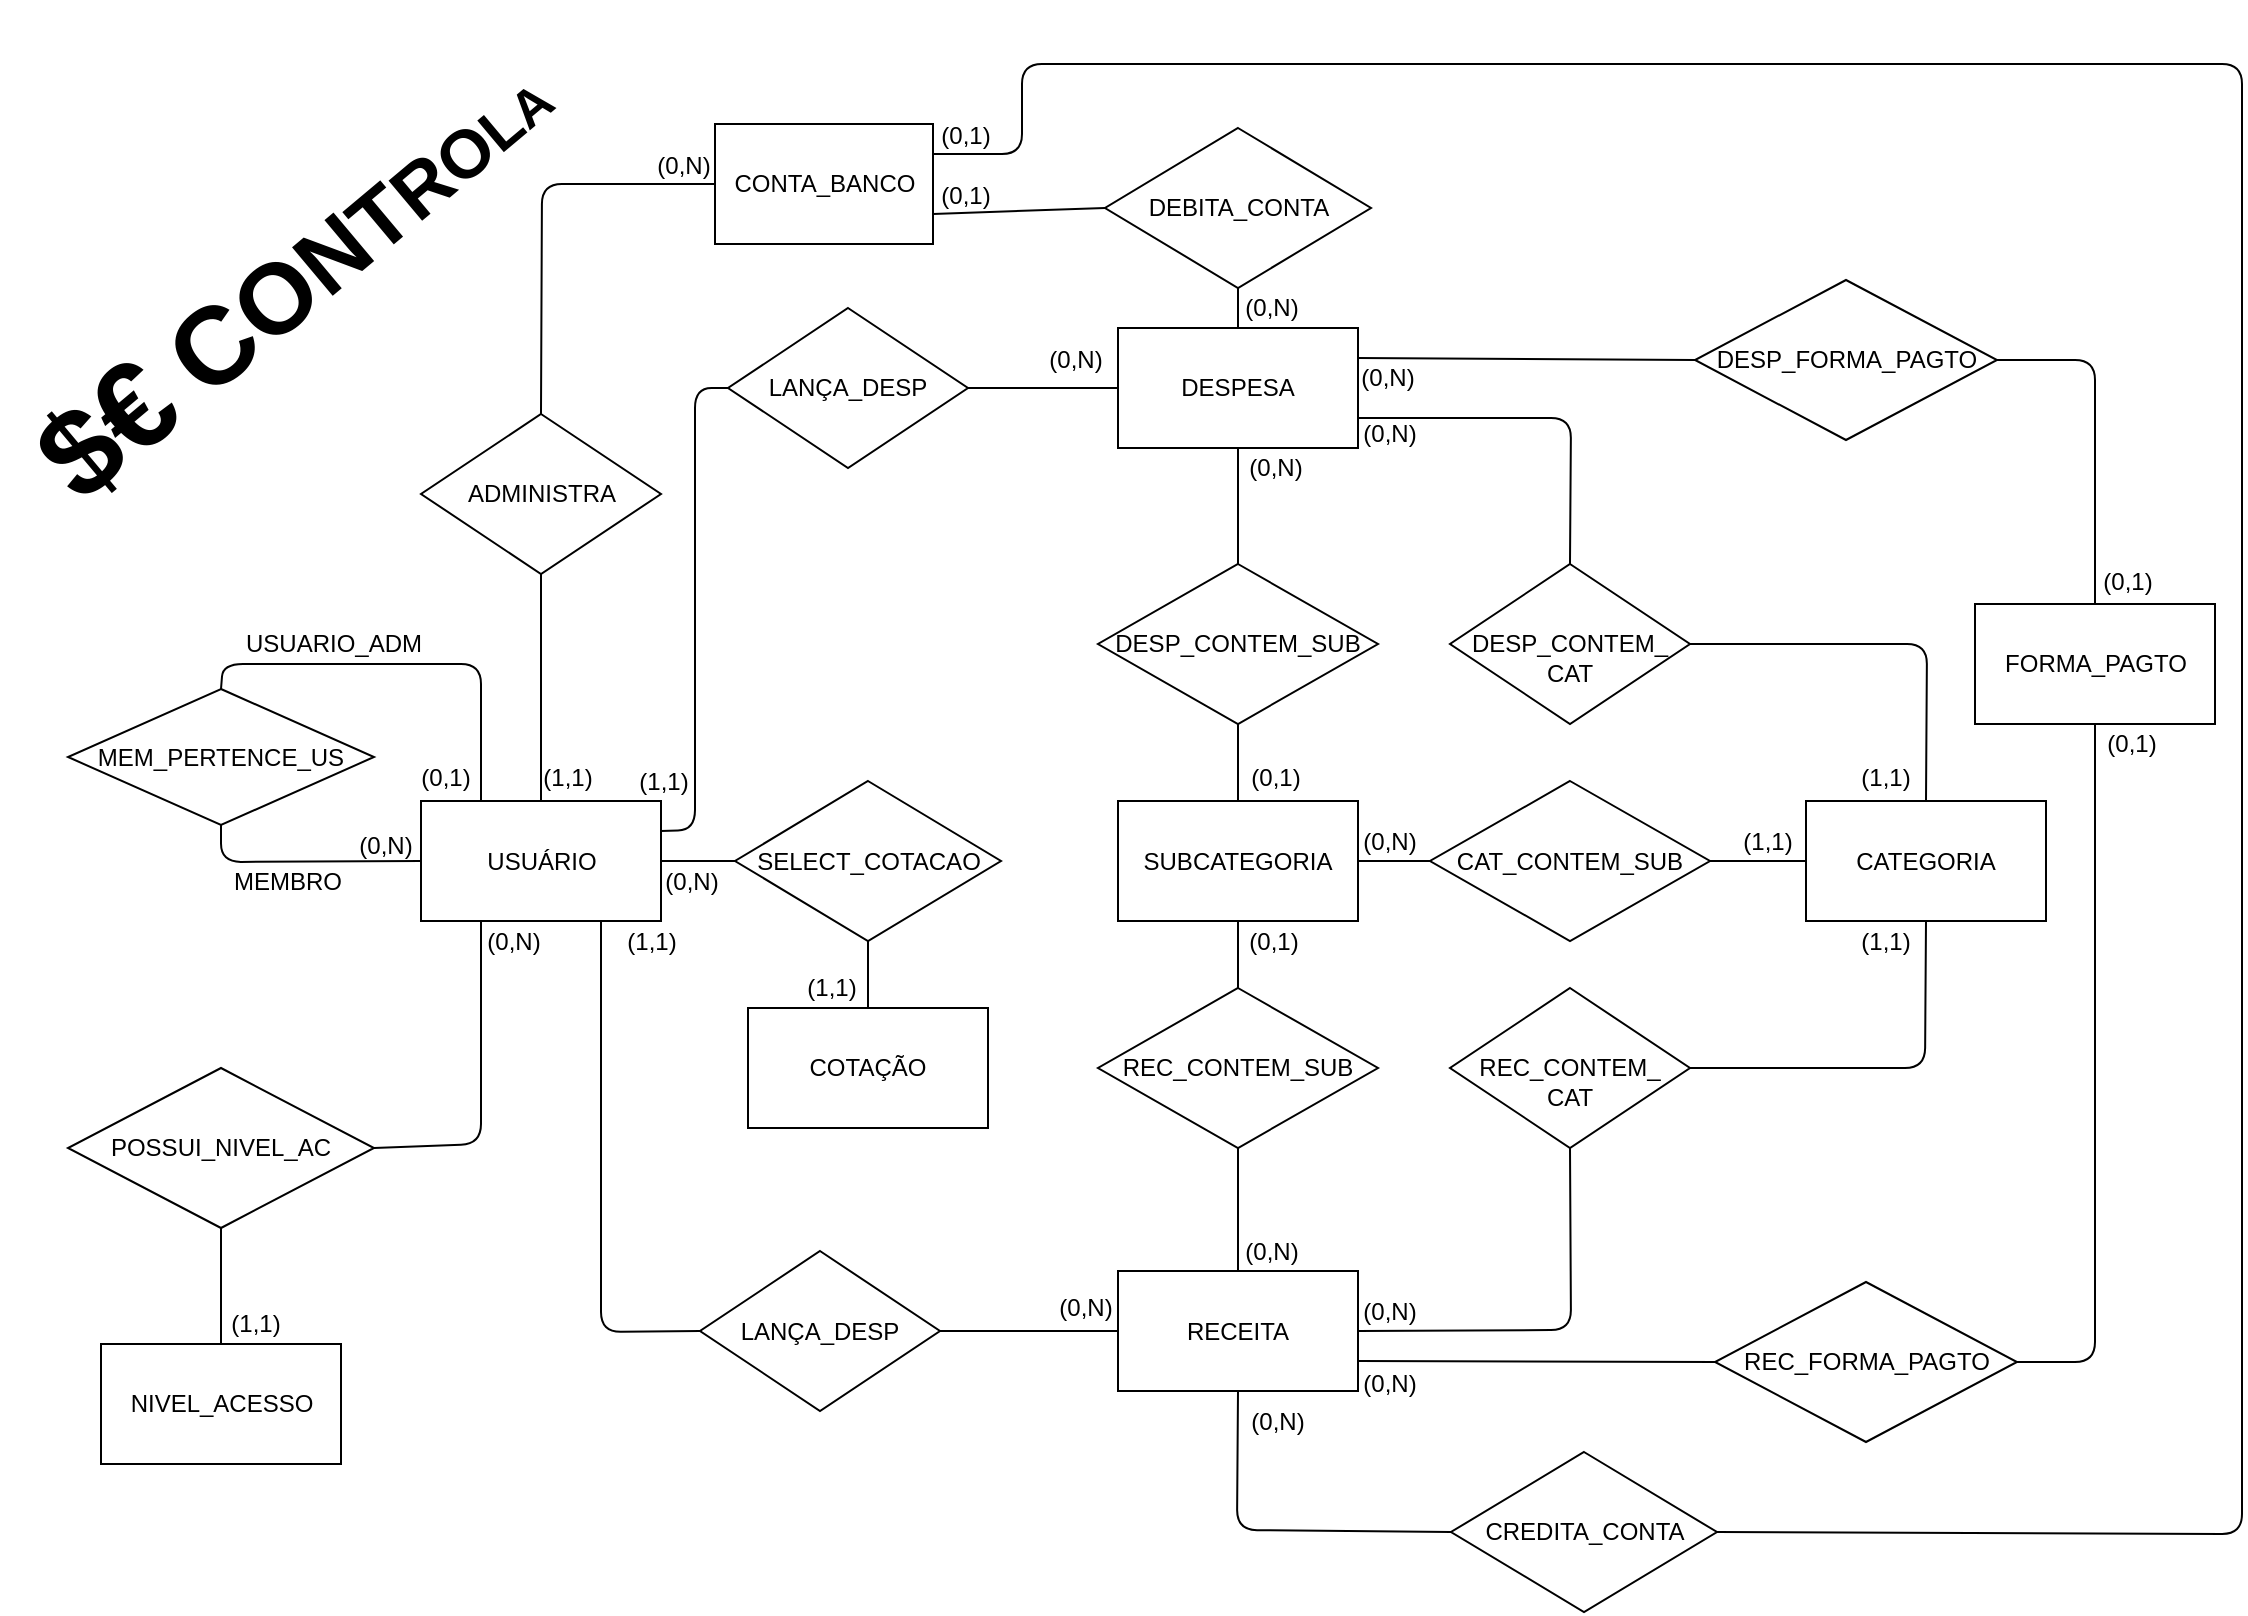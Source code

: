 <mxfile version="10.6.3" type="device"><diagram id="tousn6SjiGFlPCL9tkzz" name="Page-1"><mxGraphModel dx="2100" dy="1088" grid="1" gridSize="10" guides="1" tooltips="1" connect="1" arrows="1" fold="1" page="1" pageScale="1" pageWidth="1169" pageHeight="827" math="0" shadow="0"><root><mxCell id="0"/><mxCell id="1" parent="0"/><mxCell id="MmMLsfaBCg3OpJFRKgYK-1" value="USUÁRIO&lt;br&gt;" style="rounded=0;whiteSpace=wrap;html=1;" parent="1" vertex="1"><mxGeometry x="209.5" y="410.5" width="120" height="60" as="geometry"/></mxCell><mxCell id="MmMLsfaBCg3OpJFRKgYK-2" value="SUBCATEGORIA&lt;br&gt;" style="rounded=0;whiteSpace=wrap;html=1;" parent="1" vertex="1"><mxGeometry x="558" y="410.5" width="120" height="60" as="geometry"/></mxCell><mxCell id="MmMLsfaBCg3OpJFRKgYK-3" value="CATEGORIA&lt;br&gt;" style="rounded=0;whiteSpace=wrap;html=1;" parent="1" vertex="1"><mxGeometry x="902" y="410.5" width="120" height="60" as="geometry"/></mxCell><mxCell id="MmMLsfaBCg3OpJFRKgYK-5" value="DESPESA&lt;br&gt;" style="rounded=0;whiteSpace=wrap;html=1;" parent="1" vertex="1"><mxGeometry x="558" y="174" width="120" height="60" as="geometry"/></mxCell><mxCell id="MmMLsfaBCg3OpJFRKgYK-7" value="CAT_CONTEM_SUB" style="rhombus;whiteSpace=wrap;html=1;" parent="1" vertex="1"><mxGeometry x="714" y="400.5" width="140" height="80" as="geometry"/></mxCell><mxCell id="MmMLsfaBCg3OpJFRKgYK-9" value="&lt;br&gt;DESP_CONTEM_ CAT" style="rhombus;whiteSpace=wrap;html=1;" parent="1" vertex="1"><mxGeometry x="724" y="292" width="120" height="80" as="geometry"/></mxCell><mxCell id="MmMLsfaBCg3OpJFRKgYK-11" value="LANÇA_DESP" style="rhombus;whiteSpace=wrap;html=1;" parent="1" vertex="1"><mxGeometry x="363" y="164" width="120" height="80" as="geometry"/></mxCell><mxCell id="MmMLsfaBCg3OpJFRKgYK-15" value="RECEITA" style="rounded=0;whiteSpace=wrap;html=1;" parent="1" vertex="1"><mxGeometry x="558" y="645.5" width="120" height="60" as="geometry"/></mxCell><mxCell id="MmMLsfaBCg3OpJFRKgYK-17" value="&lt;br&gt;REC_CONTEM_&lt;br&gt;CAT&lt;br&gt;" style="rhombus;whiteSpace=wrap;html=1;" parent="1" vertex="1"><mxGeometry x="724" y="504" width="120" height="80" as="geometry"/></mxCell><mxCell id="MmMLsfaBCg3OpJFRKgYK-18" value="LANÇA_DESP" style="rhombus;whiteSpace=wrap;html=1;" parent="1" vertex="1"><mxGeometry x="349" y="635.5" width="120" height="80" as="geometry"/></mxCell><mxCell id="MmMLsfaBCg3OpJFRKgYK-23" value="" style="endArrow=none;html=1;entryX=0;entryY=0.5;entryDx=0;entryDy=0;exitX=1;exitY=0.25;exitDx=0;exitDy=0;" parent="1" source="MmMLsfaBCg3OpJFRKgYK-1" target="MmMLsfaBCg3OpJFRKgYK-11" edge="1"><mxGeometry width="50" height="50" relative="1" as="geometry"><mxPoint x="419.5" y="420.5" as="sourcePoint"/><mxPoint x="469.5" y="370.5" as="targetPoint"/><Array as="points"><mxPoint x="346.5" y="425"/><mxPoint x="346.5" y="204"/></Array></mxGeometry></mxCell><mxCell id="MmMLsfaBCg3OpJFRKgYK-25" value="" style="endArrow=none;html=1;entryX=0;entryY=0.5;entryDx=0;entryDy=0;exitX=0.75;exitY=1;exitDx=0;exitDy=0;" parent="1" source="MmMLsfaBCg3OpJFRKgYK-1" target="MmMLsfaBCg3OpJFRKgYK-18" edge="1"><mxGeometry width="50" height="50" relative="1" as="geometry"><mxPoint x="279.5" y="420.5" as="sourcePoint"/><mxPoint x="419.5" y="270.5" as="targetPoint"/><Array as="points"><mxPoint x="299.5" y="676"/></Array></mxGeometry></mxCell><mxCell id="MmMLsfaBCg3OpJFRKgYK-27" value="" style="endArrow=none;html=1;strokeColor=#000000;entryX=0;entryY=0.5;entryDx=0;entryDy=0;exitX=1;exitY=0.5;exitDx=0;exitDy=0;" parent="1" source="MmMLsfaBCg3OpJFRKgYK-11" target="MmMLsfaBCg3OpJFRKgYK-5" edge="1"><mxGeometry width="50" height="50" relative="1" as="geometry"><mxPoint x="533.5" y="324" as="sourcePoint"/><mxPoint x="583.5" y="274" as="targetPoint"/></mxGeometry></mxCell><mxCell id="MmMLsfaBCg3OpJFRKgYK-28" value="" style="endArrow=none;html=1;strokeColor=#000000;exitX=0.5;exitY=0;exitDx=0;exitDy=0;entryX=1;entryY=0.75;entryDx=0;entryDy=0;" parent="1" source="MmMLsfaBCg3OpJFRKgYK-9" target="MmMLsfaBCg3OpJFRKgYK-5" edge="1"><mxGeometry width="50" height="50" relative="1" as="geometry"><mxPoint x="543.5" y="334" as="sourcePoint"/><mxPoint x="678.5" y="204" as="targetPoint"/><Array as="points"><mxPoint x="784.5" y="219"/></Array></mxGeometry></mxCell><mxCell id="MmMLsfaBCg3OpJFRKgYK-31" value="" style="endArrow=none;html=1;strokeColor=#000000;entryX=1;entryY=0.5;entryDx=0;entryDy=0;exitX=0.5;exitY=0;exitDx=0;exitDy=0;" parent="1" source="MmMLsfaBCg3OpJFRKgYK-3" target="MmMLsfaBCg3OpJFRKgYK-9" edge="1"><mxGeometry width="50" height="50" relative="1" as="geometry"><mxPoint x="499.5" y="420.5" as="sourcePoint"/><mxPoint x="549.5" y="370.5" as="targetPoint"/><Array as="points"><mxPoint x="962.5" y="332"/></Array></mxGeometry></mxCell><mxCell id="MmMLsfaBCg3OpJFRKgYK-34" value="" style="endArrow=none;html=1;strokeColor=#000000;exitX=1;exitY=0.5;exitDx=0;exitDy=0;entryX=0;entryY=0.5;entryDx=0;entryDy=0;" parent="1" source="MmMLsfaBCg3OpJFRKgYK-7" target="MmMLsfaBCg3OpJFRKgYK-3" edge="1"><mxGeometry width="50" height="50" relative="1" as="geometry"><mxPoint x="566" y="450.5" as="sourcePoint"/><mxPoint x="875" y="429" as="targetPoint"/></mxGeometry></mxCell><mxCell id="MmMLsfaBCg3OpJFRKgYK-35" value="" style="endArrow=none;html=1;strokeColor=#000000;exitX=1;exitY=0.5;exitDx=0;exitDy=0;entryX=0.5;entryY=1;entryDx=0;entryDy=0;" parent="1" source="MmMLsfaBCg3OpJFRKgYK-17" target="MmMLsfaBCg3OpJFRKgYK-3" edge="1"><mxGeometry width="50" height="50" relative="1" as="geometry"><mxPoint x="539.5" y="460.5" as="sourcePoint"/><mxPoint x="849.5" y="560.5" as="targetPoint"/><Array as="points"><mxPoint x="961.5" y="544"/></Array></mxGeometry></mxCell><mxCell id="MmMLsfaBCg3OpJFRKgYK-36" value="" style="endArrow=none;html=1;strokeColor=#000000;entryX=0.5;entryY=1;entryDx=0;entryDy=0;exitX=1;exitY=0.5;exitDx=0;exitDy=0;" parent="1" source="MmMLsfaBCg3OpJFRKgYK-15" target="MmMLsfaBCg3OpJFRKgYK-17" edge="1"><mxGeometry width="50" height="50" relative="1" as="geometry"><mxPoint x="719.5" y="615.5" as="sourcePoint"/><mxPoint x="659.5" y="455.5" as="targetPoint"/><Array as="points"><mxPoint x="784.5" y="675"/></Array></mxGeometry></mxCell><mxCell id="MmMLsfaBCg3OpJFRKgYK-37" value="" style="endArrow=none;html=1;strokeColor=#000000;entryX=1;entryY=0.5;entryDx=0;entryDy=0;" parent="1" source="MmMLsfaBCg3OpJFRKgYK-15" target="MmMLsfaBCg3OpJFRKgYK-18" edge="1"><mxGeometry width="50" height="50" relative="1" as="geometry"><mxPoint x="619.5" y="515.5" as="sourcePoint"/><mxPoint x="669.5" y="465.5" as="targetPoint"/></mxGeometry></mxCell><mxCell id="MmMLsfaBCg3OpJFRKgYK-39" value="" style="endArrow=none;html=1;strokeColor=#000000;entryX=0;entryY=0.5;entryDx=0;entryDy=0;exitX=1;exitY=0.5;exitDx=0;exitDy=0;" parent="1" source="MmMLsfaBCg3OpJFRKgYK-2" target="MmMLsfaBCg3OpJFRKgYK-7" edge="1"><mxGeometry width="50" height="50" relative="1" as="geometry"><mxPoint x="580" y="462.5" as="sourcePoint"/><mxPoint x="630" y="412.5" as="targetPoint"/></mxGeometry></mxCell><mxCell id="MmMLsfaBCg3OpJFRKgYK-41" value="(0,N)" style="text;html=1;strokeColor=none;fillColor=none;align=center;verticalAlign=middle;whiteSpace=wrap;rounded=0;" parent="1" vertex="1"><mxGeometry x="674" y="655.5" width="40" height="20" as="geometry"/></mxCell><mxCell id="MmMLsfaBCg3OpJFRKgYK-42" value="(0,N)" style="text;html=1;strokeColor=none;fillColor=none;align=center;verticalAlign=middle;whiteSpace=wrap;rounded=0;" parent="1" vertex="1"><mxGeometry x="674" y="217" width="40" height="20" as="geometry"/></mxCell><mxCell id="MmMLsfaBCg3OpJFRKgYK-43" value="(1,1)" style="text;html=1;strokeColor=none;fillColor=none;align=center;verticalAlign=middle;whiteSpace=wrap;rounded=0;" parent="1" vertex="1"><mxGeometry x="922" y="388.5" width="40" height="20" as="geometry"/></mxCell><mxCell id="MmMLsfaBCg3OpJFRKgYK-44" value="(1,1)" style="text;html=1;strokeColor=none;fillColor=none;align=center;verticalAlign=middle;whiteSpace=wrap;rounded=0;" parent="1" vertex="1"><mxGeometry x="310.5" y="390.5" width="40" height="20" as="geometry"/></mxCell><mxCell id="MmMLsfaBCg3OpJFRKgYK-45" value="(0,N)" style="text;html=1;strokeColor=none;fillColor=none;align=center;verticalAlign=middle;whiteSpace=wrap;rounded=0;" parent="1" vertex="1"><mxGeometry x="516.5" y="180" width="40" height="20" as="geometry"/></mxCell><mxCell id="MmMLsfaBCg3OpJFRKgYK-46" value="(1,1)" style="text;html=1;strokeColor=none;fillColor=none;align=center;verticalAlign=middle;whiteSpace=wrap;rounded=0;" parent="1" vertex="1"><mxGeometry x="305" y="470.5" width="40" height="20" as="geometry"/></mxCell><mxCell id="MmMLsfaBCg3OpJFRKgYK-47" value="(0,N)" style="text;html=1;strokeColor=none;fillColor=none;align=center;verticalAlign=middle;whiteSpace=wrap;rounded=0;" parent="1" vertex="1"><mxGeometry x="521.5" y="653.5" width="40" height="20" as="geometry"/></mxCell><mxCell id="MmMLsfaBCg3OpJFRKgYK-49" value="(1,1)" style="text;html=1;strokeColor=none;fillColor=none;align=center;verticalAlign=middle;whiteSpace=wrap;rounded=0;" parent="1" vertex="1"><mxGeometry x="922" y="470.5" width="40" height="20" as="geometry"/></mxCell><mxCell id="5l_wIUQNHZzpNoCUBUFg-10" value="DESP_CONTEM_SUB" style="rhombus;whiteSpace=wrap;html=1;" parent="1" vertex="1"><mxGeometry x="548" y="292" width="140" height="80" as="geometry"/></mxCell><mxCell id="5l_wIUQNHZzpNoCUBUFg-11" value="REC_CONTEM_SUB" style="rhombus;whiteSpace=wrap;html=1;" parent="1" vertex="1"><mxGeometry x="548" y="504" width="140" height="80" as="geometry"/></mxCell><mxCell id="5l_wIUQNHZzpNoCUBUFg-14" value="" style="endArrow=none;html=1;entryX=0.5;entryY=1;entryDx=0;entryDy=0;exitX=0.5;exitY=0;exitDx=0;exitDy=0;" parent="1" source="MmMLsfaBCg3OpJFRKgYK-15" target="5l_wIUQNHZzpNoCUBUFg-11" edge="1"><mxGeometry width="50" height="50" relative="1" as="geometry"><mxPoint x="459.5" y="379" as="sourcePoint"/><mxPoint x="509.5" y="329" as="targetPoint"/></mxGeometry></mxCell><mxCell id="5l_wIUQNHZzpNoCUBUFg-15" value="" style="endArrow=none;html=1;entryX=0.5;entryY=1;entryDx=0;entryDy=0;exitX=0.5;exitY=0;exitDx=0;exitDy=0;" parent="1" source="5l_wIUQNHZzpNoCUBUFg-11" target="MmMLsfaBCg3OpJFRKgYK-2" edge="1"><mxGeometry width="50" height="50" relative="1" as="geometry"><mxPoint x="469.5" y="389" as="sourcePoint"/><mxPoint x="519.5" y="339" as="targetPoint"/></mxGeometry></mxCell><mxCell id="5l_wIUQNHZzpNoCUBUFg-16" value="" style="endArrow=none;html=1;entryX=0.5;entryY=0;entryDx=0;entryDy=0;exitX=0.5;exitY=1;exitDx=0;exitDy=0;" parent="1" source="5l_wIUQNHZzpNoCUBUFg-10" target="MmMLsfaBCg3OpJFRKgYK-2" edge="1"><mxGeometry width="50" height="50" relative="1" as="geometry"><mxPoint x="479.5" y="399" as="sourcePoint"/><mxPoint x="529.5" y="349" as="targetPoint"/></mxGeometry></mxCell><mxCell id="5l_wIUQNHZzpNoCUBUFg-17" value="" style="endArrow=none;html=1;entryX=0.5;entryY=1;entryDx=0;entryDy=0;exitX=0.5;exitY=0;exitDx=0;exitDy=0;" parent="1" source="5l_wIUQNHZzpNoCUBUFg-10" target="MmMLsfaBCg3OpJFRKgYK-5" edge="1"><mxGeometry width="50" height="50" relative="1" as="geometry"><mxPoint x="489.5" y="409" as="sourcePoint"/><mxPoint x="539.5" y="359" as="targetPoint"/></mxGeometry></mxCell><mxCell id="5l_wIUQNHZzpNoCUBUFg-18" value="(0,N)" style="text;html=1;strokeColor=none;fillColor=none;align=center;verticalAlign=middle;whiteSpace=wrap;rounded=0;" parent="1" vertex="1"><mxGeometry x="616.5" y="234" width="40" height="20" as="geometry"/></mxCell><mxCell id="5l_wIUQNHZzpNoCUBUFg-19" value="(0,1)" style="text;html=1;strokeColor=none;fillColor=none;align=center;verticalAlign=middle;whiteSpace=wrap;rounded=0;" parent="1" vertex="1"><mxGeometry x="616.5" y="388.5" width="40" height="20" as="geometry"/></mxCell><mxCell id="5l_wIUQNHZzpNoCUBUFg-20" value="(0,1)" style="text;html=1;strokeColor=none;fillColor=none;align=center;verticalAlign=middle;whiteSpace=wrap;rounded=0;" parent="1" vertex="1"><mxGeometry x="616" y="470.5" width="40" height="20" as="geometry"/></mxCell><mxCell id="5l_wIUQNHZzpNoCUBUFg-21" value="(0,N)" style="text;html=1;strokeColor=none;fillColor=none;align=center;verticalAlign=middle;whiteSpace=wrap;rounded=0;" parent="1" vertex="1"><mxGeometry x="615" y="625.5" width="40" height="20" as="geometry"/></mxCell><mxCell id="5l_wIUQNHZzpNoCUBUFg-22" value="COTAÇÃO&lt;br&gt;" style="rounded=0;whiteSpace=wrap;html=1;" parent="1" vertex="1"><mxGeometry x="373" y="514" width="120" height="60" as="geometry"/></mxCell><mxCell id="5l_wIUQNHZzpNoCUBUFg-24" value="SELECT_COTACAO" style="rhombus;whiteSpace=wrap;html=1;" parent="1" vertex="1"><mxGeometry x="366.5" y="400.5" width="133" height="80" as="geometry"/></mxCell><mxCell id="5l_wIUQNHZzpNoCUBUFg-25" value="" style="endArrow=none;html=1;entryX=0;entryY=0.5;entryDx=0;entryDy=0;exitX=1;exitY=0.5;exitDx=0;exitDy=0;" parent="1" source="MmMLsfaBCg3OpJFRKgYK-1" target="5l_wIUQNHZzpNoCUBUFg-24" edge="1"><mxGeometry width="50" height="50" relative="1" as="geometry"><mxPoint x="322" y="552" as="sourcePoint"/><mxPoint x="372" y="502" as="targetPoint"/></mxGeometry></mxCell><mxCell id="5l_wIUQNHZzpNoCUBUFg-26" value="" style="endArrow=none;html=1;entryX=0.5;entryY=1;entryDx=0;entryDy=0;exitX=0.5;exitY=0;exitDx=0;exitDy=0;" parent="1" source="5l_wIUQNHZzpNoCUBUFg-22" target="5l_wIUQNHZzpNoCUBUFg-24" edge="1"><mxGeometry width="50" height="50" relative="1" as="geometry"><mxPoint x="316" y="562" as="sourcePoint"/><mxPoint x="366" y="512" as="targetPoint"/></mxGeometry></mxCell><mxCell id="5l_wIUQNHZzpNoCUBUFg-27" value="(1,1)" style="text;html=1;strokeColor=none;fillColor=none;align=center;verticalAlign=middle;whiteSpace=wrap;rounded=0;" parent="1" vertex="1"><mxGeometry x="395" y="494" width="40" height="20" as="geometry"/></mxCell><mxCell id="5l_wIUQNHZzpNoCUBUFg-28" value="(0,N)" style="text;html=1;strokeColor=none;fillColor=none;align=center;verticalAlign=middle;whiteSpace=wrap;rounded=0;" parent="1" vertex="1"><mxGeometry x="325" y="440.5" width="40" height="20" as="geometry"/></mxCell><mxCell id="5l_wIUQNHZzpNoCUBUFg-29" value="NIVEL_ACESSO&lt;br&gt;" style="rounded=0;whiteSpace=wrap;html=1;" parent="1" vertex="1"><mxGeometry x="49.5" y="682" width="120" height="60" as="geometry"/></mxCell><mxCell id="5l_wIUQNHZzpNoCUBUFg-30" value="POSSUI_NIVEL_AC" style="rhombus;whiteSpace=wrap;html=1;" parent="1" vertex="1"><mxGeometry x="33" y="544" width="153" height="80" as="geometry"/></mxCell><mxCell id="5l_wIUQNHZzpNoCUBUFg-31" value="" style="endArrow=none;html=1;entryX=0.5;entryY=1;entryDx=0;entryDy=0;exitX=0.5;exitY=0;exitDx=0;exitDy=0;" parent="1" source="5l_wIUQNHZzpNoCUBUFg-29" target="5l_wIUQNHZzpNoCUBUFg-30" edge="1"><mxGeometry width="50" height="50" relative="1" as="geometry"><mxPoint x="33.5" y="705" as="sourcePoint"/><mxPoint x="83.5" y="655" as="targetPoint"/></mxGeometry></mxCell><mxCell id="5l_wIUQNHZzpNoCUBUFg-32" value="(1,1)" style="text;html=1;strokeColor=none;fillColor=none;align=center;verticalAlign=middle;whiteSpace=wrap;rounded=0;" parent="1" vertex="1"><mxGeometry x="106.5" y="662" width="40" height="20" as="geometry"/></mxCell><mxCell id="5l_wIUQNHZzpNoCUBUFg-33" value="" style="endArrow=none;html=1;entryX=0.25;entryY=1;entryDx=0;entryDy=0;exitX=1;exitY=0.5;exitDx=0;exitDy=0;" parent="1" source="5l_wIUQNHZzpNoCUBUFg-30" target="MmMLsfaBCg3OpJFRKgYK-1" edge="1"><mxGeometry width="50" height="50" relative="1" as="geometry"><mxPoint x="161.294" y="470.588" as="sourcePoint"/><mxPoint x="214.235" y="470.588" as="targetPoint"/><Array as="points"><mxPoint x="239.5" y="582"/></Array></mxGeometry></mxCell><mxCell id="5l_wIUQNHZzpNoCUBUFg-34" value="(0,N)" style="text;html=1;strokeColor=none;fillColor=none;align=center;verticalAlign=middle;whiteSpace=wrap;rounded=0;" parent="1" vertex="1"><mxGeometry x="235.5" y="470.5" width="40" height="20" as="geometry"/></mxCell><mxCell id="pxrhTVIZLqQxWjyJgIC2-4" value="CONTA_BANCO" style="rounded=0;whiteSpace=wrap;html=1;" parent="1" vertex="1"><mxGeometry x="356.5" y="72" width="109" height="60" as="geometry"/></mxCell><mxCell id="pxrhTVIZLqQxWjyJgIC2-7" value="CREDITA_CONTA&lt;br&gt;" style="rhombus;whiteSpace=wrap;html=1;" parent="1" vertex="1"><mxGeometry x="724.5" y="736" width="133" height="80" as="geometry"/></mxCell><mxCell id="pxrhTVIZLqQxWjyJgIC2-8" value="FORMA_PAGTO" style="rounded=0;whiteSpace=wrap;html=1;" parent="1" vertex="1"><mxGeometry x="986.5" y="312" width="120" height="60" as="geometry"/></mxCell><mxCell id="pxrhTVIZLqQxWjyJgIC2-9" value="(0,1)" style="text;html=1;strokeColor=none;fillColor=none;align=center;verticalAlign=middle;whiteSpace=wrap;rounded=0;" parent="1" vertex="1"><mxGeometry x="461.5" y="68" width="40" height="20" as="geometry"/></mxCell><mxCell id="pxrhTVIZLqQxWjyJgIC2-10" value="(0,N)" style="text;html=1;strokeColor=none;fillColor=none;align=center;verticalAlign=middle;whiteSpace=wrap;rounded=0;" parent="1" vertex="1"><mxGeometry x="615" y="154" width="40" height="20" as="geometry"/></mxCell><mxCell id="pxrhTVIZLqQxWjyJgIC2-11" value="DEBITA_CONTA" style="rhombus;whiteSpace=wrap;html=1;" parent="1" vertex="1"><mxGeometry x="551.5" y="74" width="133" height="80" as="geometry"/></mxCell><mxCell id="pxrhTVIZLqQxWjyJgIC2-12" value="" style="endArrow=none;html=1;strokeColor=#000000;entryX=0.5;entryY=0;entryDx=0;entryDy=0;exitX=1;exitY=0.5;exitDx=0;exitDy=0;" parent="1" source="pxrhTVIZLqQxWjyJgIC2-24" target="pxrhTVIZLqQxWjyJgIC2-8" edge="1"><mxGeometry width="50" height="50" relative="1" as="geometry"><mxPoint x="527.143" y="57.357" as="sourcePoint"/><mxPoint x="611.429" y="57.357" as="targetPoint"/><Array as="points"><mxPoint x="1046.5" y="190"/></Array></mxGeometry></mxCell><mxCell id="pxrhTVIZLqQxWjyJgIC2-16" value="" style="endArrow=none;html=1;strokeColor=#000000;entryX=0;entryY=0.5;entryDx=0;entryDy=0;exitX=0.5;exitY=1;exitDx=0;exitDy=0;" parent="1" source="MmMLsfaBCg3OpJFRKgYK-15" target="pxrhTVIZLqQxWjyJgIC2-7" edge="1"><mxGeometry width="50" height="50" relative="1" as="geometry"><mxPoint x="713.929" y="685.286" as="sourcePoint"/><mxPoint x="815.357" y="685.286" as="targetPoint"/><Array as="points"><mxPoint x="617.5" y="775"/></Array></mxGeometry></mxCell><mxCell id="pxrhTVIZLqQxWjyJgIC2-17" value="" style="endArrow=none;html=1;strokeColor=#000000;entryX=1;entryY=0.25;entryDx=0;entryDy=0;exitX=1;exitY=0.5;exitDx=0;exitDy=0;" parent="1" source="pxrhTVIZLqQxWjyJgIC2-7" target="pxrhTVIZLqQxWjyJgIC2-4" edge="1"><mxGeometry width="50" height="50" relative="1" as="geometry"><mxPoint x="659.429" y="724.786" as="sourcePoint"/><mxPoint x="760.857" y="724.786" as="targetPoint"/><Array as="points"><mxPoint x="1120" y="777"/><mxPoint x="1120" y="410"/><mxPoint x="1120" y="42"/><mxPoint x="510" y="42"/><mxPoint x="510" y="87"/></Array></mxGeometry></mxCell><mxCell id="pxrhTVIZLqQxWjyJgIC2-18" value="(0,N)" style="text;html=1;strokeColor=none;fillColor=none;align=center;verticalAlign=middle;whiteSpace=wrap;rounded=0;" parent="1" vertex="1"><mxGeometry x="321" y="83" width="40" height="20" as="geometry"/></mxCell><mxCell id="pxrhTVIZLqQxWjyJgIC2-19" value="(0,N)" style="text;html=1;strokeColor=none;fillColor=none;align=center;verticalAlign=middle;whiteSpace=wrap;rounded=0;" parent="1" vertex="1"><mxGeometry x="674" y="692" width="40" height="20" as="geometry"/></mxCell><mxCell id="pxrhTVIZLqQxWjyJgIC2-21" value="" style="endArrow=none;html=1;strokeColor=#000000;entryX=0.5;entryY=1;entryDx=0;entryDy=0;exitX=1;exitY=0.5;exitDx=0;exitDy=0;" parent="1" source="pxrhTVIZLqQxWjyJgIC2-27" target="pxrhTVIZLqQxWjyJgIC2-8" edge="1"><mxGeometry width="50" height="50" relative="1" as="geometry"><mxPoint x="854.5" y="786" as="sourcePoint"/><mxPoint x="1092.5" y="589" as="targetPoint"/><Array as="points"><mxPoint x="1046.5" y="691"/><mxPoint x="1046.5" y="492"/></Array></mxGeometry></mxCell><mxCell id="pxrhTVIZLqQxWjyJgIC2-24" value="DESP_FORMA_PAGTO" style="rhombus;whiteSpace=wrap;html=1;" parent="1" vertex="1"><mxGeometry x="846.5" y="150" width="151" height="80" as="geometry"/></mxCell><mxCell id="pxrhTVIZLqQxWjyJgIC2-26" value="" style="endArrow=none;html=1;entryX=1;entryY=0.25;entryDx=0;entryDy=0;exitX=0;exitY=0.5;exitDx=0;exitDy=0;" parent="1" source="pxrhTVIZLqQxWjyJgIC2-24" target="MmMLsfaBCg3OpJFRKgYK-5" edge="1"><mxGeometry width="50" height="50" relative="1" as="geometry"><mxPoint x="816.286" y="192.857" as="sourcePoint"/><mxPoint x="816.286" y="135.143" as="targetPoint"/></mxGeometry></mxCell><mxCell id="pxrhTVIZLqQxWjyJgIC2-27" value="REC_FORMA_PAGTO" style="rhombus;whiteSpace=wrap;html=1;" parent="1" vertex="1"><mxGeometry x="856.5" y="651" width="151" height="80" as="geometry"/></mxCell><mxCell id="pxrhTVIZLqQxWjyJgIC2-31" value="" style="endArrow=none;html=1;entryX=0;entryY=0.5;entryDx=0;entryDy=0;exitX=1;exitY=0.75;exitDx=0;exitDy=0;" parent="1" source="MmMLsfaBCg3OpJFRKgYK-15" target="pxrhTVIZLqQxWjyJgIC2-27" edge="1"><mxGeometry width="50" height="50" relative="1" as="geometry"><mxPoint x="627.786" y="655.286" as="sourcePoint"/><mxPoint x="627.786" y="593.857" as="targetPoint"/></mxGeometry></mxCell><mxCell id="pxrhTVIZLqQxWjyJgIC2-32" value="MEM_PERTENCE_US" style="rhombus;whiteSpace=wrap;html=1;" parent="1" vertex="1"><mxGeometry x="33" y="354.5" width="153" height="68" as="geometry"/></mxCell><mxCell id="pxrhTVIZLqQxWjyJgIC2-35" value="" style="endArrow=none;html=1;entryX=0.5;entryY=0;entryDx=0;entryDy=0;exitX=0.25;exitY=0;exitDx=0;exitDy=0;" parent="1" source="MmMLsfaBCg3OpJFRKgYK-1" target="pxrhTVIZLqQxWjyJgIC2-32" edge="1"><mxGeometry width="50" height="50" relative="1" as="geometry"><mxPoint x="176.4" y="417.5" as="sourcePoint"/><mxPoint x="176.4" y="383.9" as="targetPoint"/><Array as="points"><mxPoint x="239.5" y="342"/><mxPoint x="110.5" y="342"/></Array></mxGeometry></mxCell><mxCell id="pxrhTVIZLqQxWjyJgIC2-37" value="USUARIO_ADM&lt;br&gt;" style="text;html=1;strokeColor=none;fillColor=none;align=center;verticalAlign=middle;whiteSpace=wrap;rounded=0;" parent="1" vertex="1"><mxGeometry x="146" y="322" width="40" height="20" as="geometry"/></mxCell><mxCell id="pxrhTVIZLqQxWjyJgIC2-40" value="(0,N)" style="text;html=1;strokeColor=none;fillColor=none;align=center;verticalAlign=middle;whiteSpace=wrap;rounded=0;" parent="1" vertex="1"><mxGeometry x="618" y="711" width="40" height="20" as="geometry"/></mxCell><mxCell id="pxrhTVIZLqQxWjyJgIC2-41" value="(0,1)" style="text;html=1;strokeColor=none;fillColor=none;align=center;verticalAlign=middle;whiteSpace=wrap;rounded=0;" parent="1" vertex="1"><mxGeometry x="1044.5" y="372" width="40" height="20" as="geometry"/></mxCell><mxCell id="CuFdQVsIRZeHOjZ8WUIv-1" value="" style="endArrow=none;html=1;strokeColor=#000000;entryX=0;entryY=0.5;entryDx=0;entryDy=0;exitX=0.5;exitY=1;exitDx=0;exitDy=0;" parent="1" source="pxrhTVIZLqQxWjyJgIC2-32" target="MmMLsfaBCg3OpJFRKgYK-1" edge="1"><mxGeometry width="50" height="50" relative="1" as="geometry"><mxPoint x="105.548" y="450.5" as="sourcePoint"/><mxPoint x="141.548" y="450.5" as="targetPoint"/><Array as="points"><mxPoint x="109.5" y="441"/></Array></mxGeometry></mxCell><mxCell id="CuFdQVsIRZeHOjZ8WUIv-2" value="MEMBRO&lt;br&gt;" style="text;html=1;strokeColor=none;fillColor=none;align=center;verticalAlign=middle;whiteSpace=wrap;rounded=0;" parent="1" vertex="1"><mxGeometry x="122.5" y="440.5" width="40" height="20" as="geometry"/></mxCell><mxCell id="CuFdQVsIRZeHOjZ8WUIv-3" value="(0,1)" style="text;html=1;strokeColor=none;fillColor=none;align=center;verticalAlign=middle;whiteSpace=wrap;rounded=0;" parent="1" vertex="1"><mxGeometry x="201.5" y="388.5" width="40" height="20" as="geometry"/></mxCell><mxCell id="CuFdQVsIRZeHOjZ8WUIv-4" value="(0,N)" style="text;html=1;strokeColor=none;fillColor=none;align=center;verticalAlign=middle;whiteSpace=wrap;rounded=0;" parent="1" vertex="1"><mxGeometry x="171.5" y="422.5" width="40" height="20" as="geometry"/></mxCell><mxCell id="CuFdQVsIRZeHOjZ8WUIv-5" value="(0,N)" style="text;html=1;strokeColor=none;fillColor=none;align=center;verticalAlign=middle;whiteSpace=wrap;rounded=0;" parent="1" vertex="1"><mxGeometry x="673" y="189" width="40" height="20" as="geometry"/></mxCell><mxCell id="CuFdQVsIRZeHOjZ8WUIv-6" value="(0,1)" style="text;html=1;strokeColor=none;fillColor=none;align=center;verticalAlign=middle;whiteSpace=wrap;rounded=0;" parent="1" vertex="1"><mxGeometry x="1042.5" y="291" width="40" height="20" as="geometry"/></mxCell><mxCell id="CuFdQVsIRZeHOjZ8WUIv-8" value="(1,1)" style="text;html=1;strokeColor=none;fillColor=none;align=center;verticalAlign=middle;whiteSpace=wrap;rounded=0;" parent="1" vertex="1"><mxGeometry x="863" y="420.5" width="40" height="20" as="geometry"/></mxCell><mxCell id="CuFdQVsIRZeHOjZ8WUIv-9" value="(0,N)" style="text;html=1;strokeColor=none;fillColor=none;align=center;verticalAlign=middle;whiteSpace=wrap;rounded=0;" parent="1" vertex="1"><mxGeometry x="673.5" y="420.5" width="40" height="20" as="geometry"/></mxCell><mxCell id="V4NxaT3-qIqJSt_Mgg_J-1" value="&lt;font style=&quot;font-size: 62px&quot;&gt;$€&lt;/font&gt;&lt;span style=&quot;font-size: 47px&quot;&gt; &lt;/span&gt;&lt;font style=&quot;font-size: 55px&quot;&gt;C&lt;/font&gt;&lt;font style=&quot;font-size: 50px&quot;&gt;O&lt;/font&gt;&lt;font style=&quot;font-size: 46px&quot;&gt;N&lt;/font&gt;&lt;font style=&quot;font-size: 42px&quot;&gt;T&lt;/font&gt;&lt;font style=&quot;font-size: 38px&quot;&gt;R&lt;/font&gt;&lt;font style=&quot;font-size: 34px&quot;&gt;O&lt;/font&gt;&lt;font style=&quot;font-size: 30px&quot;&gt;L&lt;/font&gt;&lt;font style=&quot;font-size: 26px&quot;&gt;A&lt;/font&gt;" style="text;html=1;strokeColor=none;fillColor=none;align=left;verticalAlign=middle;whiteSpace=wrap;rounded=0;fontStyle=1;fontSize=47;rotation=-40;" parent="1" vertex="1"><mxGeometry x="-13" y="105" width="323" height="78" as="geometry"/></mxCell><mxCell id="FVwEhZEUcOJFmZuQqXEV-1" value="" style="endArrow=none;html=1;entryX=0.5;entryY=1;entryDx=0;entryDy=0;exitX=0.5;exitY=0;exitDx=0;exitDy=0;" parent="1" source="MmMLsfaBCg3OpJFRKgYK-5" target="pxrhTVIZLqQxWjyJgIC2-11" edge="1"><mxGeometry width="50" height="50" relative="1" as="geometry"><mxPoint x="618.5" y="172" as="sourcePoint"/><mxPoint x="628.333" y="244" as="targetPoint"/></mxGeometry></mxCell><mxCell id="FVwEhZEUcOJFmZuQqXEV-2" value="" style="endArrow=none;html=1;strokeColor=#000000;entryX=0;entryY=0.5;entryDx=0;entryDy=0;exitX=1;exitY=0.75;exitDx=0;exitDy=0;" parent="1" source="pxrhTVIZLqQxWjyJgIC2-4" target="pxrhTVIZLqQxWjyJgIC2-11" edge="1"><mxGeometry width="50" height="50" relative="1" as="geometry"><mxPoint x="493.029" y="214.118" as="sourcePoint"/><mxPoint x="568.324" y="214.118" as="targetPoint"/></mxGeometry></mxCell><mxCell id="FVwEhZEUcOJFmZuQqXEV-3" value="" style="endArrow=none;html=1;strokeColor=#000000;entryX=0.5;entryY=0;entryDx=0;entryDy=0;exitX=0;exitY=0.5;exitDx=0;exitDy=0;" parent="1" source="pxrhTVIZLqQxWjyJgIC2-4" target="FVwEhZEUcOJFmZuQqXEV-5" edge="1"><mxGeometry width="50" height="50" relative="1" as="geometry"><mxPoint x="354" y="103" as="sourcePoint"/><mxPoint x="561.265" y="123.529" as="targetPoint"/><Array as="points"><mxPoint x="270" y="102"/></Array></mxGeometry></mxCell><mxCell id="FVwEhZEUcOJFmZuQqXEV-4" value="(0,1)" style="text;html=1;strokeColor=none;fillColor=none;align=center;verticalAlign=middle;whiteSpace=wrap;rounded=0;" parent="1" vertex="1"><mxGeometry x="462" y="98" width="40" height="20" as="geometry"/></mxCell><mxCell id="FVwEhZEUcOJFmZuQqXEV-5" value="ADMINISTRA" style="rhombus;whiteSpace=wrap;html=1;" parent="1" vertex="1"><mxGeometry x="209.5" y="217" width="120" height="80" as="geometry"/></mxCell><mxCell id="FVwEhZEUcOJFmZuQqXEV-6" value="" style="endArrow=none;html=1;strokeColor=#000000;entryX=0.5;entryY=0;entryDx=0;entryDy=0;exitX=0.5;exitY=1;exitDx=0;exitDy=0;" parent="1" source="FVwEhZEUcOJFmZuQqXEV-5" target="MmMLsfaBCg3OpJFRKgYK-1" edge="1"><mxGeometry width="50" height="50" relative="1" as="geometry"><mxPoint x="492.983" y="214.069" as="sourcePoint"/><mxPoint x="568.155" y="214.069" as="targetPoint"/></mxGeometry></mxCell><mxCell id="FVwEhZEUcOJFmZuQqXEV-7" value="(1,1)" style="text;html=1;strokeColor=none;fillColor=none;align=center;verticalAlign=middle;whiteSpace=wrap;rounded=0;" parent="1" vertex="1"><mxGeometry x="263" y="388.5" width="40" height="20" as="geometry"/></mxCell></root></mxGraphModel></diagram></mxfile>